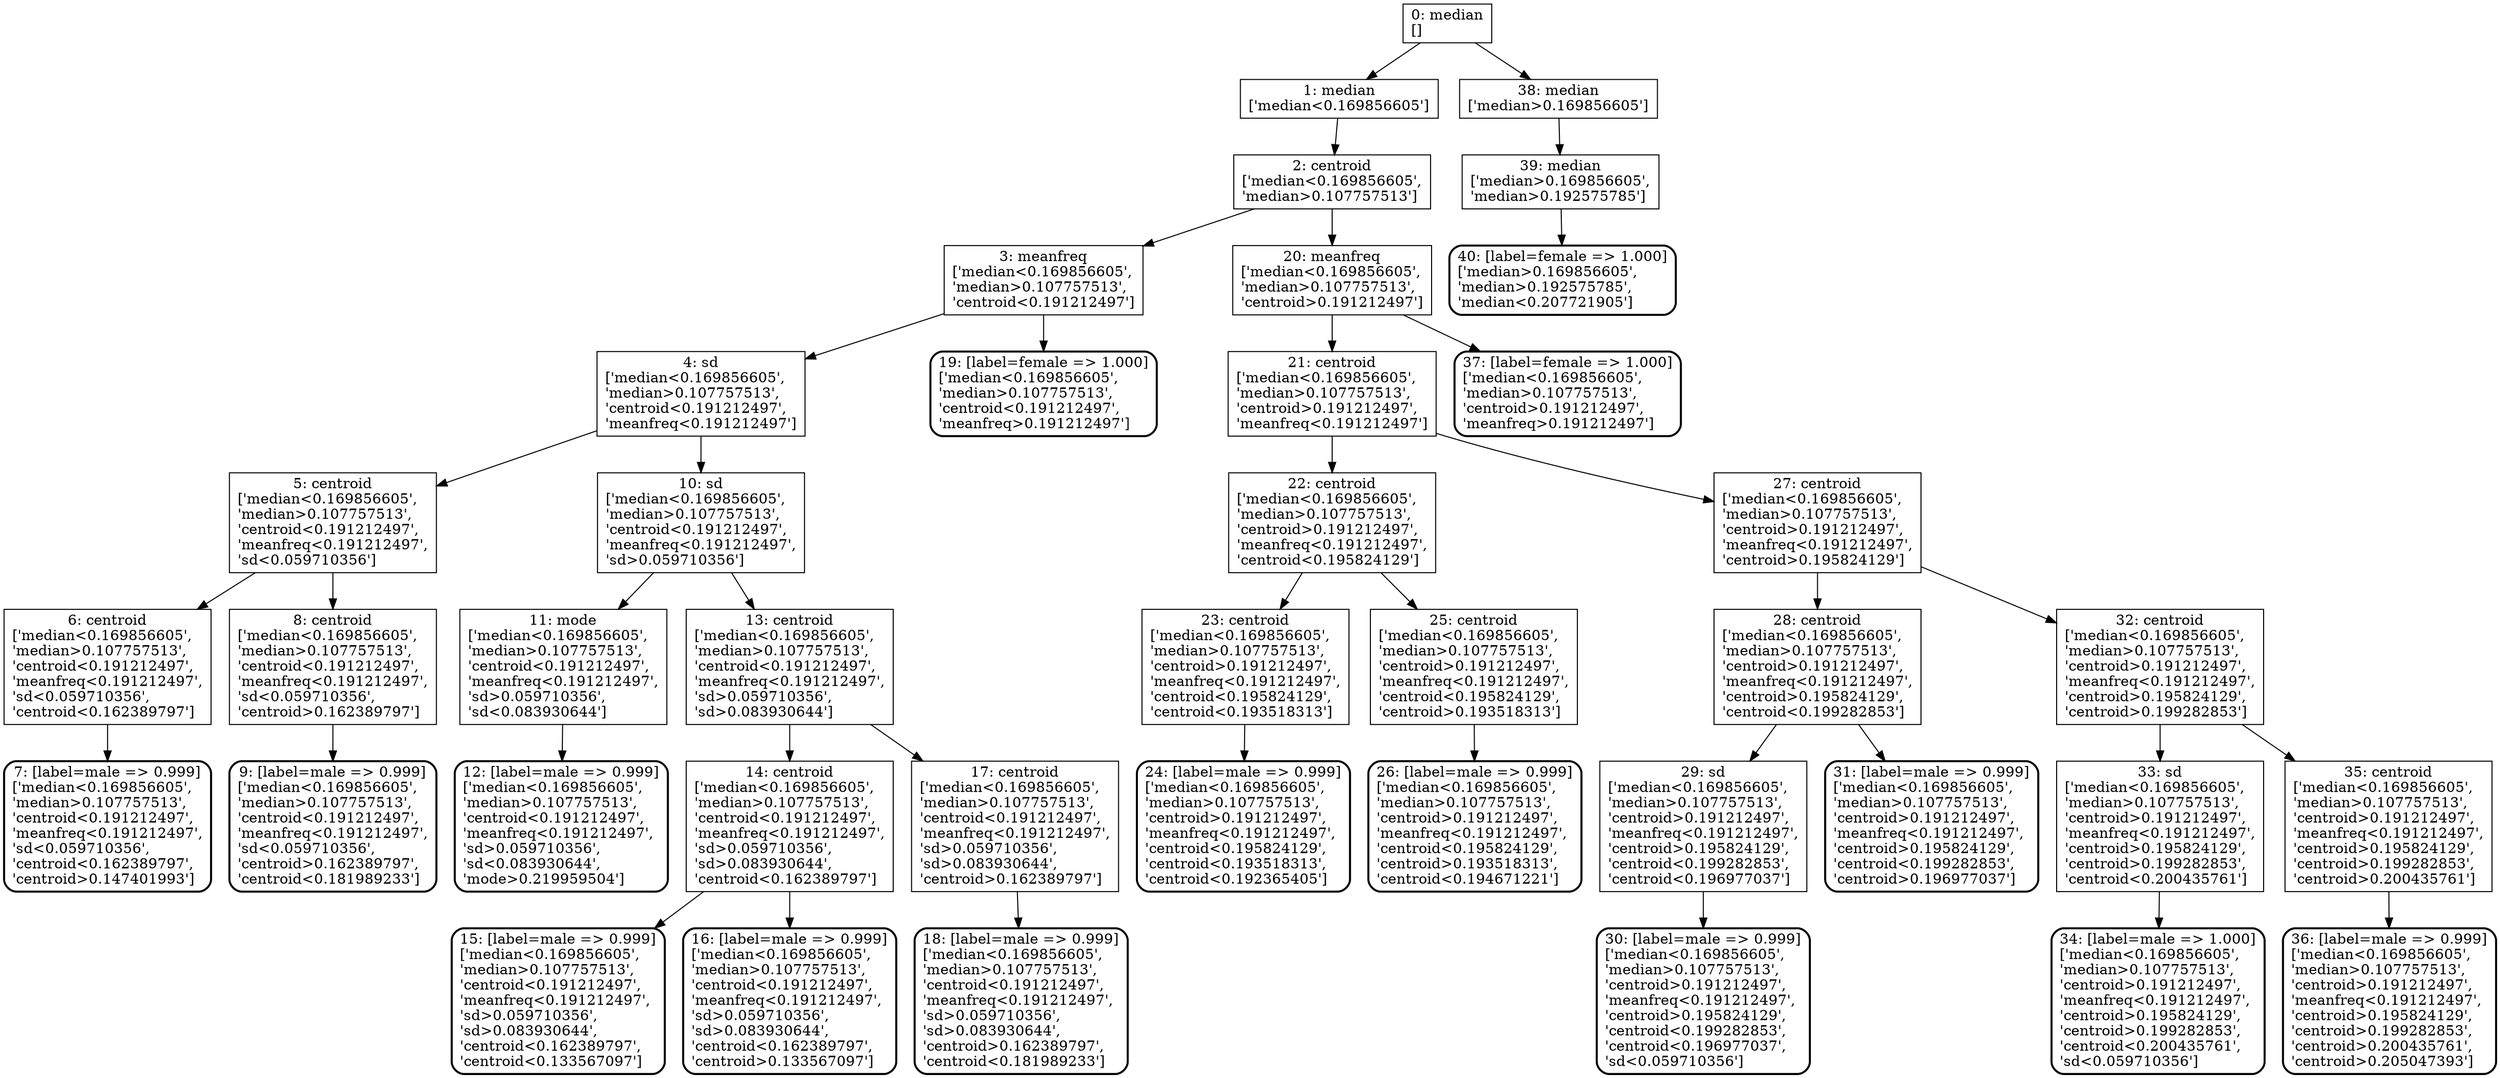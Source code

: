 digraph G {
  node [shape=box]
  "NODE 0" [label="0: median\n[]\l"]
    "NODE 0" -> "NODE 1";
    "NODE 0" -> "NODE 38";
  "NODE 1" [label="1: median\n['median<0.169856605']\l"]
    "NODE 1" -> "NODE 2";
  "NODE 2" [label="2: centroid\n['median<0.169856605',\l'median>0.107757513']\l"]
    "NODE 2" -> "NODE 3";
    "NODE 2" -> "NODE 20";
  "NODE 3" [label="3: meanfreq\n['median<0.169856605',\l'median>0.107757513',\l'centroid<0.191212497']\l"]
    "NODE 3" -> "NODE 4";
    "NODE 3" -> "NODE 19";
  "NODE 4" [label="4: sd\n['median<0.169856605',\l'median>0.107757513',\l'centroid<0.191212497',\l'meanfreq<0.191212497']\l"]
    "NODE 4" -> "NODE 5";
    "NODE 4" -> "NODE 10";
  "NODE 5" [label="5: centroid\n['median<0.169856605',\l'median>0.107757513',\l'centroid<0.191212497',\l'meanfreq<0.191212497',\l'sd<0.059710356']\l"]
    "NODE 5" -> "NODE 6";
    "NODE 5" -> "NODE 8";
  "NODE 6" [label="6: centroid\n['median<0.169856605',\l'median>0.107757513',\l'centroid<0.191212497',\l'meanfreq<0.191212497',\l'sd<0.059710356',\l'centroid<0.162389797']\l"]
    "NODE 6" -> "NODE 7";
  "NODE 7" [label="7: [label=male => 0.999]\n['median<0.169856605',\l'median>0.107757513',\l'centroid<0.191212497',\l'meanfreq<0.191212497',\l'sd<0.059710356',\l'centroid<0.162389797',\l'centroid>0.147401993']\l"; style="rounded, bold"]
  "NODE 8" [label="8: centroid\n['median<0.169856605',\l'median>0.107757513',\l'centroid<0.191212497',\l'meanfreq<0.191212497',\l'sd<0.059710356',\l'centroid>0.162389797']\l"]
    "NODE 8" -> "NODE 9";
  "NODE 9" [label="9: [label=male => 0.999]\n['median<0.169856605',\l'median>0.107757513',\l'centroid<0.191212497',\l'meanfreq<0.191212497',\l'sd<0.059710356',\l'centroid>0.162389797',\l'centroid<0.181989233']\l"; style="rounded, bold"]
  "NODE 10" [label="10: sd\n['median<0.169856605',\l'median>0.107757513',\l'centroid<0.191212497',\l'meanfreq<0.191212497',\l'sd>0.059710356']\l"]
    "NODE 10" -> "NODE 11";
    "NODE 10" -> "NODE 13";
  "NODE 11" [label="11: mode\n['median<0.169856605',\l'median>0.107757513',\l'centroid<0.191212497',\l'meanfreq<0.191212497',\l'sd>0.059710356',\l'sd<0.083930644']\l"]
    "NODE 11" -> "NODE 12";
  "NODE 12" [label="12: [label=male => 0.999]\n['median<0.169856605',\l'median>0.107757513',\l'centroid<0.191212497',\l'meanfreq<0.191212497',\l'sd>0.059710356',\l'sd<0.083930644',\l'mode>0.219959504']\l"; style="rounded, bold"]
  "NODE 13" [label="13: centroid\n['median<0.169856605',\l'median>0.107757513',\l'centroid<0.191212497',\l'meanfreq<0.191212497',\l'sd>0.059710356',\l'sd>0.083930644']\l"]
    "NODE 13" -> "NODE 14";
    "NODE 13" -> "NODE 17";
  "NODE 14" [label="14: centroid\n['median<0.169856605',\l'median>0.107757513',\l'centroid<0.191212497',\l'meanfreq<0.191212497',\l'sd>0.059710356',\l'sd>0.083930644',\l'centroid<0.162389797']\l"]
    "NODE 14" -> "NODE 15";
    "NODE 14" -> "NODE 16";
  "NODE 15" [label="15: [label=male => 0.999]\n['median<0.169856605',\l'median>0.107757513',\l'centroid<0.191212497',\l'meanfreq<0.191212497',\l'sd>0.059710356',\l'sd>0.083930644',\l'centroid<0.162389797',\l'centroid<0.133567097']\l"; style="rounded, bold"]
  "NODE 16" [label="16: [label=male => 0.999]\n['median<0.169856605',\l'median>0.107757513',\l'centroid<0.191212497',\l'meanfreq<0.191212497',\l'sd>0.059710356',\l'sd>0.083930644',\l'centroid<0.162389797',\l'centroid>0.133567097']\l"; style="rounded, bold"]
  "NODE 17" [label="17: centroid\n['median<0.169856605',\l'median>0.107757513',\l'centroid<0.191212497',\l'meanfreq<0.191212497',\l'sd>0.059710356',\l'sd>0.083930644',\l'centroid>0.162389797']\l"]
    "NODE 17" -> "NODE 18";
  "NODE 18" [label="18: [label=male => 0.999]\n['median<0.169856605',\l'median>0.107757513',\l'centroid<0.191212497',\l'meanfreq<0.191212497',\l'sd>0.059710356',\l'sd>0.083930644',\l'centroid>0.162389797',\l'centroid<0.181989233']\l"; style="rounded, bold"]
  "NODE 19" [label="19: [label=female => 1.000]\n['median<0.169856605',\l'median>0.107757513',\l'centroid<0.191212497',\l'meanfreq>0.191212497']\l"; style="rounded, bold"]
  "NODE 20" [label="20: meanfreq\n['median<0.169856605',\l'median>0.107757513',\l'centroid>0.191212497']\l"]
    "NODE 20" -> "NODE 21";
    "NODE 20" -> "NODE 37";
  "NODE 21" [label="21: centroid\n['median<0.169856605',\l'median>0.107757513',\l'centroid>0.191212497',\l'meanfreq<0.191212497']\l"]
    "NODE 21" -> "NODE 22";
    "NODE 21" -> "NODE 27";
  "NODE 22" [label="22: centroid\n['median<0.169856605',\l'median>0.107757513',\l'centroid>0.191212497',\l'meanfreq<0.191212497',\l'centroid<0.195824129']\l"]
    "NODE 22" -> "NODE 23";
    "NODE 22" -> "NODE 25";
  "NODE 23" [label="23: centroid\n['median<0.169856605',\l'median>0.107757513',\l'centroid>0.191212497',\l'meanfreq<0.191212497',\l'centroid<0.195824129',\l'centroid<0.193518313']\l"]
    "NODE 23" -> "NODE 24";
  "NODE 24" [label="24: [label=male => 0.999]\n['median<0.169856605',\l'median>0.107757513',\l'centroid>0.191212497',\l'meanfreq<0.191212497',\l'centroid<0.195824129',\l'centroid<0.193518313',\l'centroid<0.192365405']\l"; style="rounded, bold"]
  "NODE 25" [label="25: centroid\n['median<0.169856605',\l'median>0.107757513',\l'centroid>0.191212497',\l'meanfreq<0.191212497',\l'centroid<0.195824129',\l'centroid>0.193518313']\l"]
    "NODE 25" -> "NODE 26";
  "NODE 26" [label="26: [label=male => 0.999]\n['median<0.169856605',\l'median>0.107757513',\l'centroid>0.191212497',\l'meanfreq<0.191212497',\l'centroid<0.195824129',\l'centroid>0.193518313',\l'centroid<0.194671221']\l"; style="rounded, bold"]
  "NODE 27" [label="27: centroid\n['median<0.169856605',\l'median>0.107757513',\l'centroid>0.191212497',\l'meanfreq<0.191212497',\l'centroid>0.195824129']\l"]
    "NODE 27" -> "NODE 28";
    "NODE 27" -> "NODE 32";
  "NODE 28" [label="28: centroid\n['median<0.169856605',\l'median>0.107757513',\l'centroid>0.191212497',\l'meanfreq<0.191212497',\l'centroid>0.195824129',\l'centroid<0.199282853']\l"]
    "NODE 28" -> "NODE 29";
    "NODE 28" -> "NODE 31";
  "NODE 29" [label="29: sd\n['median<0.169856605',\l'median>0.107757513',\l'centroid>0.191212497',\l'meanfreq<0.191212497',\l'centroid>0.195824129',\l'centroid<0.199282853',\l'centroid<0.196977037']\l"]
    "NODE 29" -> "NODE 30";
  "NODE 30" [label="30: [label=male => 0.999]\n['median<0.169856605',\l'median>0.107757513',\l'centroid>0.191212497',\l'meanfreq<0.191212497',\l'centroid>0.195824129',\l'centroid<0.199282853',\l'centroid<0.196977037',\l'sd<0.059710356']\l"; style="rounded, bold"]
  "NODE 31" [label="31: [label=male => 0.999]\n['median<0.169856605',\l'median>0.107757513',\l'centroid>0.191212497',\l'meanfreq<0.191212497',\l'centroid>0.195824129',\l'centroid<0.199282853',\l'centroid>0.196977037']\l"; style="rounded, bold"]
  "NODE 32" [label="32: centroid\n['median<0.169856605',\l'median>0.107757513',\l'centroid>0.191212497',\l'meanfreq<0.191212497',\l'centroid>0.195824129',\l'centroid>0.199282853']\l"]
    "NODE 32" -> "NODE 33";
    "NODE 32" -> "NODE 35";
  "NODE 33" [label="33: sd\n['median<0.169856605',\l'median>0.107757513',\l'centroid>0.191212497',\l'meanfreq<0.191212497',\l'centroid>0.195824129',\l'centroid>0.199282853',\l'centroid<0.200435761']\l"]
    "NODE 33" -> "NODE 34";
  "NODE 34" [label="34: [label=male => 1.000]\n['median<0.169856605',\l'median>0.107757513',\l'centroid>0.191212497',\l'meanfreq<0.191212497',\l'centroid>0.195824129',\l'centroid>0.199282853',\l'centroid<0.200435761',\l'sd<0.059710356']\l"; style="rounded, bold"]
  "NODE 35" [label="35: centroid\n['median<0.169856605',\l'median>0.107757513',\l'centroid>0.191212497',\l'meanfreq<0.191212497',\l'centroid>0.195824129',\l'centroid>0.199282853',\l'centroid>0.200435761']\l"]
    "NODE 35" -> "NODE 36";
  "NODE 36" [label="36: [label=male => 0.999]\n['median<0.169856605',\l'median>0.107757513',\l'centroid>0.191212497',\l'meanfreq<0.191212497',\l'centroid>0.195824129',\l'centroid>0.199282853',\l'centroid>0.200435761',\l'centroid>0.205047393']\l"; style="rounded, bold"]
  "NODE 37" [label="37: [label=female => 1.000]\n['median<0.169856605',\l'median>0.107757513',\l'centroid>0.191212497',\l'meanfreq>0.191212497']\l"; style="rounded, bold"]
  "NODE 38" [label="38: median\n['median>0.169856605']\l"]
    "NODE 38" -> "NODE 39";
  "NODE 39" [label="39: median\n['median>0.169856605',\l'median>0.192575785']\l"]
    "NODE 39" -> "NODE 40";
  "NODE 40" [label="40: [label=female => 1.000]\n['median>0.169856605',\l'median>0.192575785',\l'median<0.207721905']\l"; style="rounded, bold"]
}
